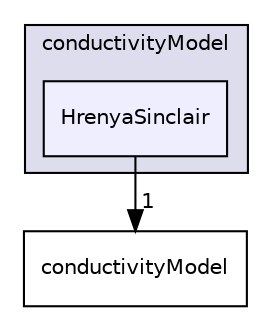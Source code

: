digraph "HrenyaSinclair" {
  bgcolor=transparent;
  compound=true
  node [ fontsize="10", fontname="Helvetica"];
  edge [ labelfontsize="10", labelfontname="Helvetica"];
  subgraph clusterdir_d347a84a7717ac1fabf2089a33186e34 {
    graph [ bgcolor="#ddddee", pencolor="black", label="conductivityModel" fontname="Helvetica", fontsize="10", URL="dir_d347a84a7717ac1fabf2089a33186e34.html"]
  dir_38015ba4cb7d30043e41fd7bcea8e02d [shape=box, label="HrenyaSinclair", style="filled", fillcolor="#eeeeff", pencolor="black", URL="dir_38015ba4cb7d30043e41fd7bcea8e02d.html"];
  }
  dir_d9f1a5642a551c9e150de21f29d7da20 [shape=box label="conductivityModel" URL="dir_d9f1a5642a551c9e150de21f29d7da20.html"];
  dir_38015ba4cb7d30043e41fd7bcea8e02d->dir_d9f1a5642a551c9e150de21f29d7da20 [headlabel="1", labeldistance=1.5 headhref="dir_000104_000045.html"];
}
